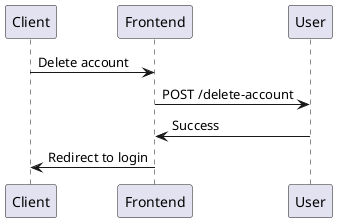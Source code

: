 @startuml
Client -> Frontend: Delete account
Frontend -> User: POST /delete-account
User -> Frontend: Success
Frontend -> Client: Redirect to login
@enduml
